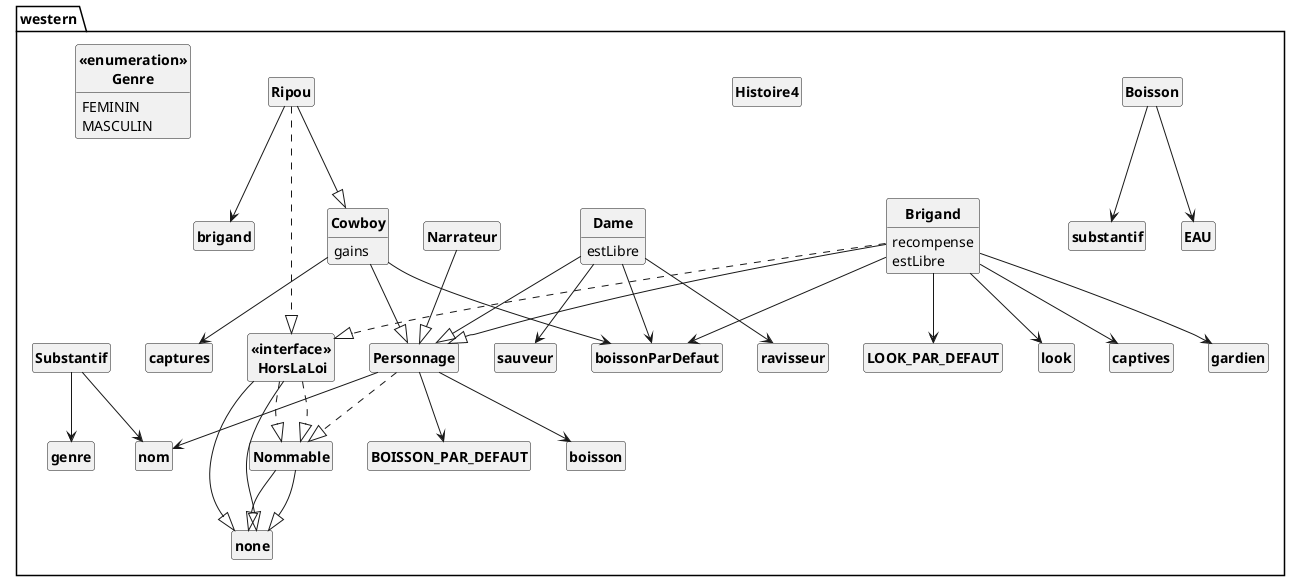 @startuml

skinparam style strictuml
skinparam classAttributeIconSize 0
skinparam classFontStyle Bold
hide empty members

Package "western" {
class Boisson
{
}

class Brigand
{
recompense
estLibre
}

class Cowboy
{
gains
}

class Dame
{
estLibre
}

class Histoire4
{
}

class Narrateur
{
}

class Personnage
{
}

class Ripou
{
}

class Substantif
{
}

class "<<interface>>\n HorsLaLoi" as HorsLaLoi
HorsLaLoi --|> none
HorsLaLoi ..|> Nommable

class "<<interface>>\n Nommable" as Nommable
Nommable --|> none

class "<<enumeration>>\nGenre"
{
FEMININ
MASCULIN
}

Boisson --> substantif
Boisson --> EAU

Brigand --|> Personnage
Brigand ..|> HorsLaLoi
Brigand --> LOOK_PAR_DEFAUT
Brigand --> look
Brigand --> captives
Brigand --> gardien
Brigand --> boissonParDefaut

Cowboy --|> Personnage
Cowboy --> captures
Cowboy --> boissonParDefaut

Dame --|> Personnage
Dame --> sauveur
Dame --> ravisseur
Dame --> boissonParDefaut


Narrateur --|> Personnage

Personnage ..|> Nommable
Personnage --> BOISSON_PAR_DEFAUT
Personnage --> nom
Personnage --> boisson

Ripou --|> Cowboy
Ripou ..|> HorsLaLoi
Ripou --> brigand

Substantif --> nom
Substantif --> genre

HorsLaLoi --|> none
HorsLaLoi ..|> Nommable

Nommable --|> none

}

@enduml

